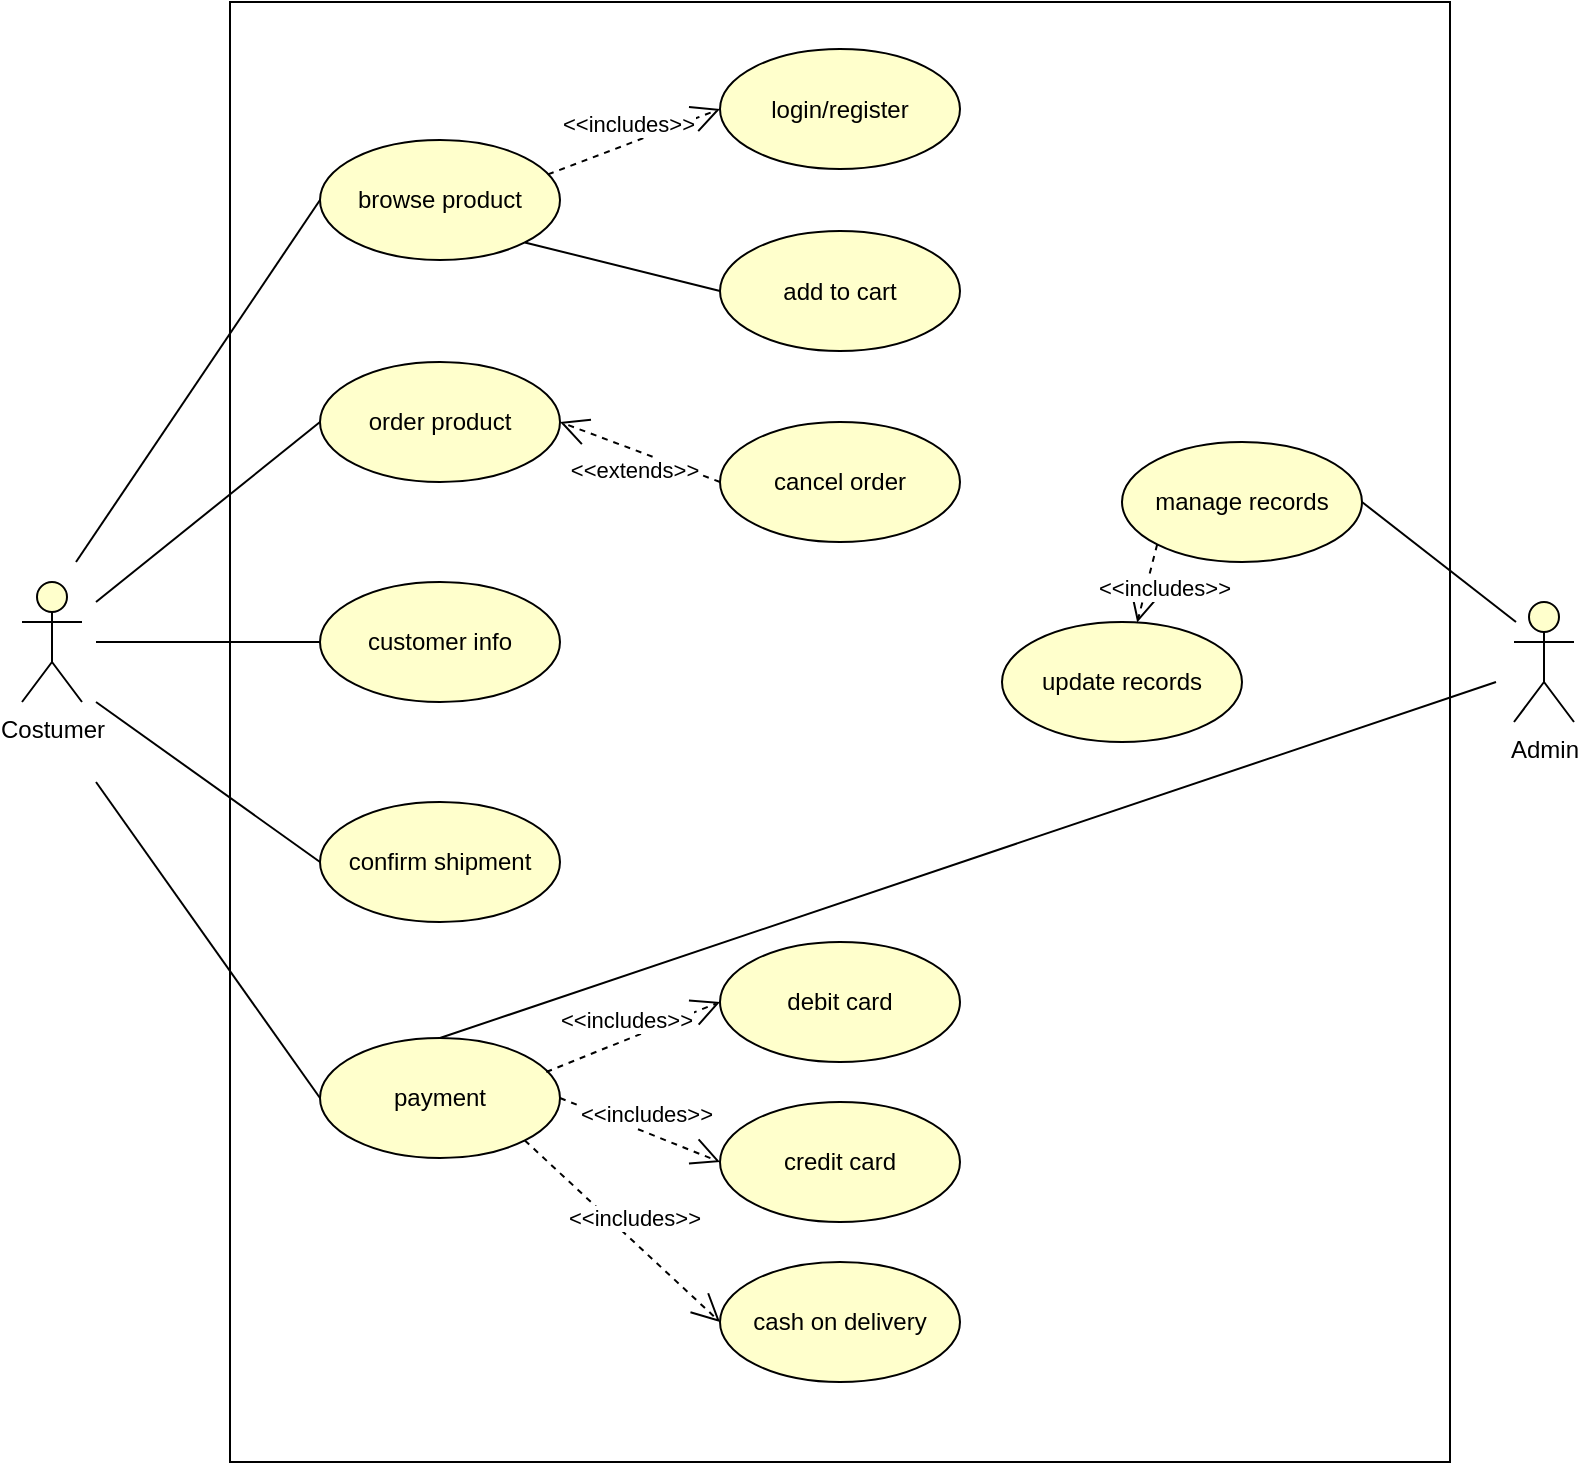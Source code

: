 <mxfile version="20.3.2" type="github">
  <diagram id="RJcDUeuX0BSYA9FjCcLh" name="Page-1">
    <mxGraphModel dx="1504" dy="634" grid="1" gridSize="10" guides="1" tooltips="1" connect="1" arrows="1" fold="1" page="1" pageScale="1" pageWidth="827" pageHeight="1169" math="0" shadow="0">
      <root>
        <mxCell id="0" />
        <mxCell id="1" parent="0" />
        <mxCell id="8GAd6-cde557Hzw2YsLj-1" value="Costumer" style="shape=umlActor;verticalLabelPosition=bottom;verticalAlign=top;html=1;outlineConnect=0;fillColor=#FFFFCC;" vertex="1" parent="1">
          <mxGeometry x="23" y="310" width="30" height="60" as="geometry" />
        </mxCell>
        <mxCell id="8GAd6-cde557Hzw2YsLj-21" value="" style="rounded=0;whiteSpace=wrap;html=1;fillColor=#FFFFFF;" vertex="1" parent="1">
          <mxGeometry x="127" y="20" width="610" height="730" as="geometry" />
        </mxCell>
        <mxCell id="8GAd6-cde557Hzw2YsLj-2" value="browse product" style="ellipse;whiteSpace=wrap;html=1;fillColor=#FFFFCC;" vertex="1" parent="1">
          <mxGeometry x="172" y="89" width="120" height="60" as="geometry" />
        </mxCell>
        <mxCell id="8GAd6-cde557Hzw2YsLj-3" value="order product" style="ellipse;whiteSpace=wrap;html=1;fillColor=#FFFFCC;" vertex="1" parent="1">
          <mxGeometry x="172" y="200" width="120" height="60" as="geometry" />
        </mxCell>
        <mxCell id="8GAd6-cde557Hzw2YsLj-4" value="customer info" style="ellipse;whiteSpace=wrap;html=1;fillColor=#FFFFCC;" vertex="1" parent="1">
          <mxGeometry x="172" y="310" width="120" height="60" as="geometry" />
        </mxCell>
        <mxCell id="8GAd6-cde557Hzw2YsLj-5" value="confirm shipment" style="ellipse;whiteSpace=wrap;html=1;fillColor=#FFFFCC;" vertex="1" parent="1">
          <mxGeometry x="172" y="420" width="120" height="60" as="geometry" />
        </mxCell>
        <mxCell id="8GAd6-cde557Hzw2YsLj-7" value="login/register" style="ellipse;whiteSpace=wrap;html=1;fillColor=#FFFFCC;" vertex="1" parent="1">
          <mxGeometry x="372" y="43.5" width="120" height="60" as="geometry" />
        </mxCell>
        <mxCell id="8GAd6-cde557Hzw2YsLj-8" value="add to cart" style="ellipse;whiteSpace=wrap;html=1;fillColor=#FFFFCC;" vertex="1" parent="1">
          <mxGeometry x="372" y="134.5" width="120" height="60" as="geometry" />
        </mxCell>
        <mxCell id="8GAd6-cde557Hzw2YsLj-9" value="cancel order" style="ellipse;whiteSpace=wrap;html=1;fillColor=#FFFFCC;" vertex="1" parent="1">
          <mxGeometry x="372" y="230" width="120" height="60" as="geometry" />
        </mxCell>
        <mxCell id="8GAd6-cde557Hzw2YsLj-11" value="payment" style="ellipse;whiteSpace=wrap;html=1;fillColor=#FFFFCC;" vertex="1" parent="1">
          <mxGeometry x="172" y="538" width="120" height="60" as="geometry" />
        </mxCell>
        <mxCell id="8GAd6-cde557Hzw2YsLj-13" value="debit card" style="ellipse;whiteSpace=wrap;html=1;fillColor=#FFFFCC;" vertex="1" parent="1">
          <mxGeometry x="372" y="490" width="120" height="60" as="geometry" />
        </mxCell>
        <mxCell id="8GAd6-cde557Hzw2YsLj-14" value="credit card" style="ellipse;whiteSpace=wrap;html=1;fillColor=#FFFFCC;" vertex="1" parent="1">
          <mxGeometry x="372" y="570" width="120" height="60" as="geometry" />
        </mxCell>
        <mxCell id="8GAd6-cde557Hzw2YsLj-15" value="cash on delivery" style="ellipse;whiteSpace=wrap;html=1;fillColor=#FFFFCC;" vertex="1" parent="1">
          <mxGeometry x="372" y="650" width="120" height="60" as="geometry" />
        </mxCell>
        <mxCell id="8GAd6-cde557Hzw2YsLj-16" value="manage records" style="ellipse;whiteSpace=wrap;html=1;fillColor=#FFFFCC;" vertex="1" parent="1">
          <mxGeometry x="573" y="240" width="120" height="60" as="geometry" />
        </mxCell>
        <mxCell id="8GAd6-cde557Hzw2YsLj-17" value="update records" style="ellipse;whiteSpace=wrap;html=1;fillColor=#FFFFCC;" vertex="1" parent="1">
          <mxGeometry x="513" y="330" width="120" height="60" as="geometry" />
        </mxCell>
        <mxCell id="8GAd6-cde557Hzw2YsLj-18" value="Admin" style="shape=umlActor;verticalLabelPosition=bottom;verticalAlign=top;html=1;outlineConnect=0;fillColor=#FFFFCC;direction=east;" vertex="1" parent="1">
          <mxGeometry x="769" y="320" width="30" height="60" as="geometry" />
        </mxCell>
        <mxCell id="8GAd6-cde557Hzw2YsLj-30" value="&amp;lt;&amp;lt;includes&amp;gt;&amp;gt;" style="endArrow=open;endSize=12;dashed=1;html=1;rounded=0;exitX=0.943;exitY=0.283;exitDx=0;exitDy=0;exitPerimeter=0;entryX=0;entryY=0.5;entryDx=0;entryDy=0;" edge="1" parent="1" source="8GAd6-cde557Hzw2YsLj-11" target="8GAd6-cde557Hzw2YsLj-13">
          <mxGeometry y="9" width="160" relative="1" as="geometry">
            <mxPoint x="850" y="368.57" as="sourcePoint" />
            <mxPoint x="1010" y="368.57" as="targetPoint" />
            <Array as="points" />
            <mxPoint as="offset" />
          </mxGeometry>
        </mxCell>
        <mxCell id="8GAd6-cde557Hzw2YsLj-33" value="&amp;lt;&amp;lt;includes&amp;gt;&amp;gt;" style="endArrow=open;endSize=12;dashed=1;html=1;rounded=0;exitX=0.95;exitY=0.287;exitDx=0;exitDy=0;exitPerimeter=0;entryX=0;entryY=0.5;entryDx=0;entryDy=0;" edge="1" parent="1" source="8GAd6-cde557Hzw2YsLj-2" target="8GAd6-cde557Hzw2YsLj-7">
          <mxGeometry y="9" width="160" relative="1" as="geometry">
            <mxPoint x="870" y="440.0" as="sourcePoint" />
            <mxPoint x="1030" y="440.0" as="targetPoint" />
            <Array as="points" />
            <mxPoint as="offset" />
          </mxGeometry>
        </mxCell>
        <mxCell id="8GAd6-cde557Hzw2YsLj-34" value="&amp;lt;&amp;lt;includes&amp;gt;&amp;gt;" style="endArrow=open;endSize=12;dashed=1;html=1;rounded=0;exitX=1;exitY=1;exitDx=0;exitDy=0;entryX=0;entryY=0.5;entryDx=0;entryDy=0;" edge="1" parent="1" source="8GAd6-cde557Hzw2YsLj-11" target="8GAd6-cde557Hzw2YsLj-15">
          <mxGeometry y="9" width="160" relative="1" as="geometry">
            <mxPoint x="930" y="230.0" as="sourcePoint" />
            <mxPoint x="1090" y="230.0" as="targetPoint" />
            <Array as="points" />
            <mxPoint as="offset" />
          </mxGeometry>
        </mxCell>
        <mxCell id="8GAd6-cde557Hzw2YsLj-35" value="&amp;lt;&amp;lt;includes&amp;gt;&amp;gt;" style="endArrow=open;endSize=12;dashed=1;html=1;rounded=0;exitX=1;exitY=0.5;exitDx=0;exitDy=0;entryX=0;entryY=0.5;entryDx=0;entryDy=0;" edge="1" parent="1" source="8GAd6-cde557Hzw2YsLj-11" target="8GAd6-cde557Hzw2YsLj-14">
          <mxGeometry y="9" width="160" relative="1" as="geometry">
            <mxPoint x="960" y="274.69" as="sourcePoint" />
            <mxPoint x="1120" y="274.69" as="targetPoint" />
            <Array as="points" />
            <mxPoint as="offset" />
          </mxGeometry>
        </mxCell>
        <mxCell id="8GAd6-cde557Hzw2YsLj-36" value="&amp;lt;&amp;lt;extends&amp;gt;&amp;gt;" style="endArrow=open;endSize=12;dashed=1;html=1;rounded=0;entryX=1;entryY=0.5;entryDx=0;entryDy=0;exitX=0;exitY=0.5;exitDx=0;exitDy=0;" edge="1" parent="1" source="8GAd6-cde557Hzw2YsLj-9" target="8GAd6-cde557Hzw2YsLj-3">
          <mxGeometry y="10" width="160" relative="1" as="geometry">
            <mxPoint x="890" y="420" as="sourcePoint" />
            <mxPoint x="1050" y="420" as="targetPoint" />
            <mxPoint as="offset" />
          </mxGeometry>
        </mxCell>
        <mxCell id="8GAd6-cde557Hzw2YsLj-37" value="&amp;lt;&amp;lt;includes&amp;gt;&amp;gt;" style="endArrow=open;endSize=12;dashed=1;html=1;rounded=0;exitX=0;exitY=1;exitDx=0;exitDy=0;" edge="1" parent="1" source="8GAd6-cde557Hzw2YsLj-16" target="8GAd6-cde557Hzw2YsLj-17">
          <mxGeometry y="9" width="160" relative="1" as="geometry">
            <mxPoint x="296" y="116.22" as="sourcePoint" />
            <mxPoint x="382" y="83.5" as="targetPoint" />
            <Array as="points" />
            <mxPoint as="offset" />
          </mxGeometry>
        </mxCell>
        <mxCell id="8GAd6-cde557Hzw2YsLj-38" value="" style="endArrow=none;html=1;rounded=0;entryX=1;entryY=0.5;entryDx=0;entryDy=0;" edge="1" parent="1" target="8GAd6-cde557Hzw2YsLj-16">
          <mxGeometry width="50" height="50" relative="1" as="geometry">
            <mxPoint x="770" y="330" as="sourcePoint" />
            <mxPoint x="700" y="280" as="targetPoint" />
          </mxGeometry>
        </mxCell>
        <mxCell id="8GAd6-cde557Hzw2YsLj-39" value="" style="endArrow=none;html=1;rounded=0;exitX=0.5;exitY=0;exitDx=0;exitDy=0;" edge="1" parent="1" source="8GAd6-cde557Hzw2YsLj-11">
          <mxGeometry width="50" height="50" relative="1" as="geometry">
            <mxPoint x="740" y="310" as="sourcePoint" />
            <mxPoint x="760" y="360" as="targetPoint" />
          </mxGeometry>
        </mxCell>
        <mxCell id="8GAd6-cde557Hzw2YsLj-41" value="" style="endArrow=none;html=1;rounded=0;exitX=1;exitY=1;exitDx=0;exitDy=0;entryX=0;entryY=0.5;entryDx=0;entryDy=0;" edge="1" parent="1" source="8GAd6-cde557Hzw2YsLj-2" target="8GAd6-cde557Hzw2YsLj-8">
          <mxGeometry width="50" height="50" relative="1" as="geometry">
            <mxPoint x="550" y="450" as="sourcePoint" />
            <mxPoint x="600" y="400" as="targetPoint" />
          </mxGeometry>
        </mxCell>
        <mxCell id="8GAd6-cde557Hzw2YsLj-42" value="" style="endArrow=none;html=1;rounded=0;entryX=0;entryY=0.5;entryDx=0;entryDy=0;" edge="1" parent="1" target="8GAd6-cde557Hzw2YsLj-2">
          <mxGeometry width="50" height="50" relative="1" as="geometry">
            <mxPoint x="50" y="300" as="sourcePoint" />
            <mxPoint x="600" y="230" as="targetPoint" />
          </mxGeometry>
        </mxCell>
        <mxCell id="8GAd6-cde557Hzw2YsLj-43" value="" style="endArrow=none;html=1;rounded=0;entryX=0;entryY=0.5;entryDx=0;entryDy=0;" edge="1" parent="1" target="8GAd6-cde557Hzw2YsLj-3">
          <mxGeometry width="50" height="50" relative="1" as="geometry">
            <mxPoint x="60" y="320" as="sourcePoint" />
            <mxPoint x="360" y="220" as="targetPoint" />
          </mxGeometry>
        </mxCell>
        <mxCell id="8GAd6-cde557Hzw2YsLj-44" value="" style="endArrow=none;html=1;rounded=0;entryX=0;entryY=0.5;entryDx=0;entryDy=0;" edge="1" parent="1" target="8GAd6-cde557Hzw2YsLj-4">
          <mxGeometry width="50" height="50" relative="1" as="geometry">
            <mxPoint x="60" y="340" as="sourcePoint" />
            <mxPoint x="360" y="220" as="targetPoint" />
          </mxGeometry>
        </mxCell>
        <mxCell id="8GAd6-cde557Hzw2YsLj-45" value="" style="endArrow=none;html=1;rounded=0;entryX=0;entryY=0.5;entryDx=0;entryDy=0;" edge="1" parent="1" target="8GAd6-cde557Hzw2YsLj-5">
          <mxGeometry width="50" height="50" relative="1" as="geometry">
            <mxPoint x="60" y="370" as="sourcePoint" />
            <mxPoint x="300" y="380" as="targetPoint" />
          </mxGeometry>
        </mxCell>
        <mxCell id="8GAd6-cde557Hzw2YsLj-46" value="" style="endArrow=none;html=1;rounded=0;entryX=0;entryY=0.5;entryDx=0;entryDy=0;" edge="1" parent="1" target="8GAd6-cde557Hzw2YsLj-11">
          <mxGeometry width="50" height="50" relative="1" as="geometry">
            <mxPoint x="60" y="410" as="sourcePoint" />
            <mxPoint x="300" y="380" as="targetPoint" />
          </mxGeometry>
        </mxCell>
      </root>
    </mxGraphModel>
  </diagram>
</mxfile>
